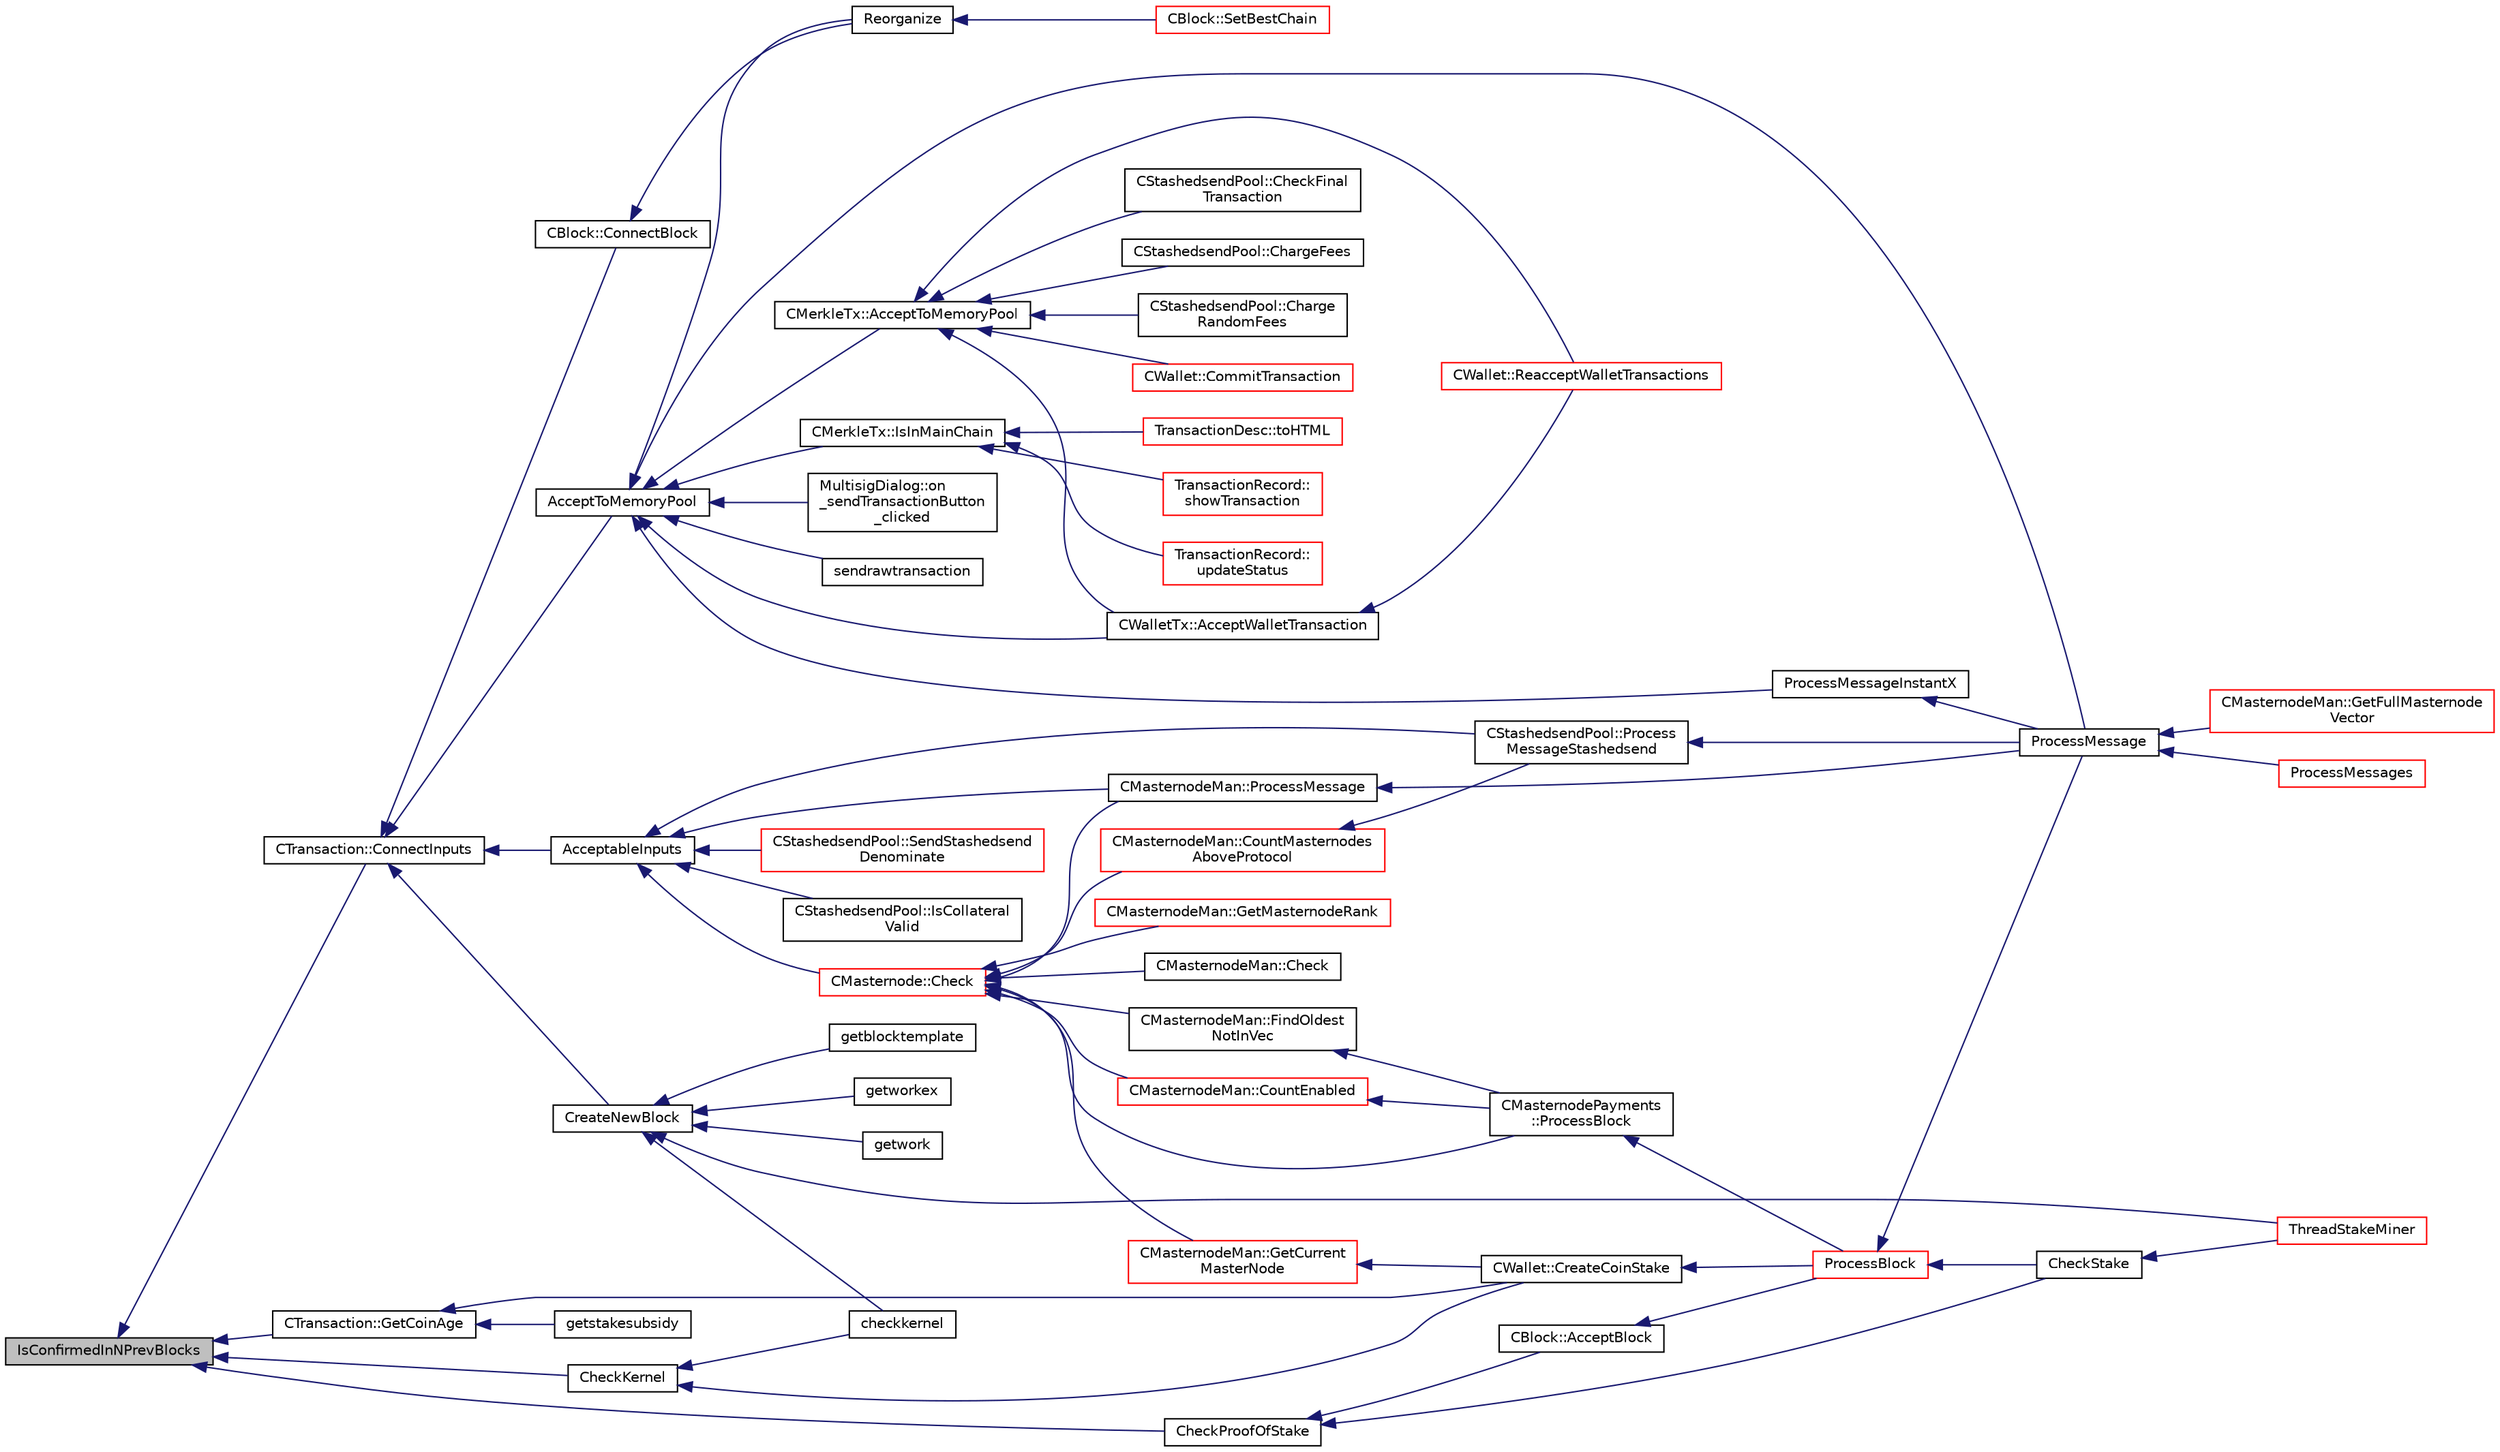 digraph "IsConfirmedInNPrevBlocks"
{
  edge [fontname="Helvetica",fontsize="10",labelfontname="Helvetica",labelfontsize="10"];
  node [fontname="Helvetica",fontsize="10",shape=record];
  rankdir="LR";
  Node371 [label="IsConfirmedInNPrevBlocks",height=0.2,width=0.4,color="black", fillcolor="grey75", style="filled", fontcolor="black"];
  Node371 -> Node372 [dir="back",color="midnightblue",fontsize="10",style="solid",fontname="Helvetica"];
  Node372 [label="CTransaction::ConnectInputs",height=0.2,width=0.4,color="black", fillcolor="white", style="filled",URL="$df/d43/class_c_transaction.html#aaab6c4ba493c918e29fd383043dcaae7",tooltip="Sanity check previous transactions, then, if all checks succeed, mark them as spent by this transacti..."];
  Node372 -> Node373 [dir="back",color="midnightblue",fontsize="10",style="solid",fontname="Helvetica"];
  Node373 [label="AcceptToMemoryPool",height=0.2,width=0.4,color="black", fillcolor="white", style="filled",URL="$d4/dbf/main_8h.html#addea0e425b693b4c1be712c3ead94568",tooltip="(try to) add transaction to memory pool "];
  Node373 -> Node374 [dir="back",color="midnightblue",fontsize="10",style="solid",fontname="Helvetica"];
  Node374 [label="ProcessMessageInstantX",height=0.2,width=0.4,color="black", fillcolor="white", style="filled",URL="$d6/d5f/instantx_8h.html#aa516cb499ead2691d8ab216a499db5d0"];
  Node374 -> Node375 [dir="back",color="midnightblue",fontsize="10",style="solid",fontname="Helvetica"];
  Node375 [label="ProcessMessage",height=0.2,width=0.4,color="black", fillcolor="white", style="filled",URL="$df/d0a/main_8cpp.html#a8ba92b1a4bce3c835e887a9073d17d8e"];
  Node375 -> Node376 [dir="back",color="midnightblue",fontsize="10",style="solid",fontname="Helvetica"];
  Node376 [label="ProcessMessages",height=0.2,width=0.4,color="red", fillcolor="white", style="filled",URL="$d4/dbf/main_8h.html#a196f9318f02448b85b28d612698934fd"];
  Node375 -> Node384 [dir="back",color="midnightblue",fontsize="10",style="solid",fontname="Helvetica"];
  Node384 [label="CMasternodeMan::GetFullMasternode\lVector",height=0.2,width=0.4,color="red", fillcolor="white", style="filled",URL="$dc/d6b/class_c_masternode_man.html#ab39e213a7601e1bef2eba1d5d63206f5"];
  Node373 -> Node390 [dir="back",color="midnightblue",fontsize="10",style="solid",fontname="Helvetica"];
  Node390 [label="CMerkleTx::AcceptToMemoryPool",height=0.2,width=0.4,color="black", fillcolor="white", style="filled",URL="$d1/dff/class_c_merkle_tx.html#a61126e811a53b941b3efdf5a4e83db90"];
  Node390 -> Node391 [dir="back",color="midnightblue",fontsize="10",style="solid",fontname="Helvetica"];
  Node391 [label="CWalletTx::AcceptWalletTransaction",height=0.2,width=0.4,color="black", fillcolor="white", style="filled",URL="$d6/d53/class_c_wallet_tx.html#af6d1a5a731bb69e1d94de84eb6fd15a5"];
  Node391 -> Node392 [dir="back",color="midnightblue",fontsize="10",style="solid",fontname="Helvetica"];
  Node392 [label="CWallet::ReacceptWalletTransactions",height=0.2,width=0.4,color="red", fillcolor="white", style="filled",URL="$d2/de5/class_c_wallet.html#a796c23450c8482e10e0c75ae5c1fa8ed"];
  Node390 -> Node397 [dir="back",color="midnightblue",fontsize="10",style="solid",fontname="Helvetica"];
  Node397 [label="CStashedsendPool::CheckFinal\lTransaction",height=0.2,width=0.4,color="black", fillcolor="white", style="filled",URL="$dd/d8a/class_c_stashedsend_pool.html#aba122588a53a90150595bc4279beb67c"];
  Node390 -> Node398 [dir="back",color="midnightblue",fontsize="10",style="solid",fontname="Helvetica"];
  Node398 [label="CStashedsendPool::ChargeFees",height=0.2,width=0.4,color="black", fillcolor="white", style="filled",URL="$dd/d8a/class_c_stashedsend_pool.html#acd76c93879dbcbdda4ca0a253f0d9c68",tooltip="Charge fees to bad actors (Charge clients a fee if they&#39;re abusive) "];
  Node390 -> Node399 [dir="back",color="midnightblue",fontsize="10",style="solid",fontname="Helvetica"];
  Node399 [label="CStashedsendPool::Charge\lRandomFees",height=0.2,width=0.4,color="black", fillcolor="white", style="filled",URL="$dd/d8a/class_c_stashedsend_pool.html#abcf715f6e5e01039218bf4881fffc3fe",tooltip="Rarely charge fees to pay miners. "];
  Node390 -> Node392 [dir="back",color="midnightblue",fontsize="10",style="solid",fontname="Helvetica"];
  Node390 -> Node400 [dir="back",color="midnightblue",fontsize="10",style="solid",fontname="Helvetica"];
  Node400 [label="CWallet::CommitTransaction",height=0.2,width=0.4,color="red", fillcolor="white", style="filled",URL="$d2/de5/class_c_wallet.html#aa13fbeaebd271f910a54cc5b82d73fde"];
  Node373 -> Node391 [dir="back",color="midnightblue",fontsize="10",style="solid",fontname="Helvetica"];
  Node373 -> Node417 [dir="back",color="midnightblue",fontsize="10",style="solid",fontname="Helvetica"];
  Node417 [label="Reorganize",height=0.2,width=0.4,color="black", fillcolor="white", style="filled",URL="$df/d0a/main_8cpp.html#ad8e09920f5a3ce2670c5efa26ef65227"];
  Node417 -> Node418 [dir="back",color="midnightblue",fontsize="10",style="solid",fontname="Helvetica"];
  Node418 [label="CBlock::SetBestChain",height=0.2,width=0.4,color="red", fillcolor="white", style="filled",URL="$d3/d51/class_c_block.html#a6e308b2d75d1cfc4a75eda36feb60ca1"];
  Node373 -> Node375 [dir="back",color="midnightblue",fontsize="10",style="solid",fontname="Helvetica"];
  Node373 -> Node422 [dir="back",color="midnightblue",fontsize="10",style="solid",fontname="Helvetica"];
  Node422 [label="CMerkleTx::IsInMainChain",height=0.2,width=0.4,color="black", fillcolor="white", style="filled",URL="$d1/dff/class_c_merkle_tx.html#ad4b3623fabf1924dba2a7694e3418e1e"];
  Node422 -> Node423 [dir="back",color="midnightblue",fontsize="10",style="solid",fontname="Helvetica"];
  Node423 [label="TransactionDesc::toHTML",height=0.2,width=0.4,color="red", fillcolor="white", style="filled",URL="$d4/da9/class_transaction_desc.html#ab7c9dbb2048aae121dd9d75df86e64f4"];
  Node422 -> Node434 [dir="back",color="midnightblue",fontsize="10",style="solid",fontname="Helvetica"];
  Node434 [label="TransactionRecord::\lshowTransaction",height=0.2,width=0.4,color="red", fillcolor="white", style="filled",URL="$d1/da7/class_transaction_record.html#a5ad1d1af4bec5b15a624b7a451e8cdbf",tooltip="Decompose CWallet transaction to model transaction records. "];
  Node422 -> Node446 [dir="back",color="midnightblue",fontsize="10",style="solid",fontname="Helvetica"];
  Node446 [label="TransactionRecord::\lupdateStatus",height=0.2,width=0.4,color="red", fillcolor="white", style="filled",URL="$d1/da7/class_transaction_record.html#a9b643dd885a790ae511705a1446556be",tooltip="Update status from core wallet tx. "];
  Node373 -> Node453 [dir="back",color="midnightblue",fontsize="10",style="solid",fontname="Helvetica"];
  Node453 [label="MultisigDialog::on\l_sendTransactionButton\l_clicked",height=0.2,width=0.4,color="black", fillcolor="white", style="filled",URL="$d4/df4/class_multisig_dialog.html#a71fcf325cb0cde9223eefc62b3b7634b"];
  Node373 -> Node454 [dir="back",color="midnightblue",fontsize="10",style="solid",fontname="Helvetica"];
  Node454 [label="sendrawtransaction",height=0.2,width=0.4,color="black", fillcolor="white", style="filled",URL="$dc/da8/rpcrawtransaction_8cpp.html#ad5aad44f890060f42efb49acf349511e"];
  Node372 -> Node455 [dir="back",color="midnightblue",fontsize="10",style="solid",fontname="Helvetica"];
  Node455 [label="AcceptableInputs",height=0.2,width=0.4,color="black", fillcolor="white", style="filled",URL="$d4/dbf/main_8h.html#a43f9c625cc3dfd663a76ddb4d15fce58"];
  Node455 -> Node456 [dir="back",color="midnightblue",fontsize="10",style="solid",fontname="Helvetica"];
  Node456 [label="CMasternode::Check",height=0.2,width=0.4,color="red", fillcolor="white", style="filled",URL="$d6/dac/class_c_masternode.html#a6c5f883b797298678c1cf814faab09a5"];
  Node456 -> Node457 [dir="back",color="midnightblue",fontsize="10",style="solid",fontname="Helvetica"];
  Node457 [label="CMasternodePayments\l::ProcessBlock",height=0.2,width=0.4,color="black", fillcolor="white", style="filled",URL="$dc/d9a/class_c_masternode_payments.html#aa23dfbc148f10f601e9771bfcffea441"];
  Node457 -> Node458 [dir="back",color="midnightblue",fontsize="10",style="solid",fontname="Helvetica"];
  Node458 [label="ProcessBlock",height=0.2,width=0.4,color="red", fillcolor="white", style="filled",URL="$d4/dbf/main_8h.html#a7c8a7be3439bb5e1e40548a332a3cf29"];
  Node458 -> Node375 [dir="back",color="midnightblue",fontsize="10",style="solid",fontname="Helvetica"];
  Node458 -> Node465 [dir="back",color="midnightblue",fontsize="10",style="solid",fontname="Helvetica"];
  Node465 [label="CheckStake",height=0.2,width=0.4,color="black", fillcolor="white", style="filled",URL="$de/d13/miner_8h.html#a68be4bcfa03b86095641eac5ca996fed",tooltip="Check mined proof-of-stake block. "];
  Node465 -> Node466 [dir="back",color="midnightblue",fontsize="10",style="solid",fontname="Helvetica"];
  Node466 [label="ThreadStakeMiner",height=0.2,width=0.4,color="red", fillcolor="white", style="filled",URL="$d6/de3/miner_8cpp.html#a31faece5ef0e403969b3d3debd79b352"];
  Node456 -> Node468 [dir="back",color="midnightblue",fontsize="10",style="solid",fontname="Helvetica"];
  Node468 [label="CMasternodeMan::Check",height=0.2,width=0.4,color="black", fillcolor="white", style="filled",URL="$dc/d6b/class_c_masternode_man.html#a746a5bed8674a37f69f8987a2bd9bcd1"];
  Node456 -> Node469 [dir="back",color="midnightblue",fontsize="10",style="solid",fontname="Helvetica"];
  Node469 [label="CMasternodeMan::CountEnabled",height=0.2,width=0.4,color="red", fillcolor="white", style="filled",URL="$dc/d6b/class_c_masternode_man.html#ae495279a035d7d259375ae95cbde28f4"];
  Node469 -> Node457 [dir="back",color="midnightblue",fontsize="10",style="solid",fontname="Helvetica"];
  Node456 -> Node481 [dir="back",color="midnightblue",fontsize="10",style="solid",fontname="Helvetica"];
  Node481 [label="CMasternodeMan::CountMasternodes\lAboveProtocol",height=0.2,width=0.4,color="red", fillcolor="white", style="filled",URL="$dc/d6b/class_c_masternode_man.html#a26f97dd108171cfaf20951a5d133c156"];
  Node481 -> Node485 [dir="back",color="midnightblue",fontsize="10",style="solid",fontname="Helvetica"];
  Node485 [label="CStashedsendPool::Process\lMessageStashedsend",height=0.2,width=0.4,color="black", fillcolor="white", style="filled",URL="$dd/d8a/class_c_stashedsend_pool.html#a62b472a4e4b1e634bc2e8621be17888e",tooltip="Process a Stashedsend message using the Stashedsend protocol. "];
  Node485 -> Node375 [dir="back",color="midnightblue",fontsize="10",style="solid",fontname="Helvetica"];
  Node456 -> Node486 [dir="back",color="midnightblue",fontsize="10",style="solid",fontname="Helvetica"];
  Node486 [label="CMasternodeMan::FindOldest\lNotInVec",height=0.2,width=0.4,color="black", fillcolor="white", style="filled",URL="$dc/d6b/class_c_masternode_man.html#a573f7201b1bc84d277d17c4e165f8842"];
  Node486 -> Node457 [dir="back",color="midnightblue",fontsize="10",style="solid",fontname="Helvetica"];
  Node456 -> Node487 [dir="back",color="midnightblue",fontsize="10",style="solid",fontname="Helvetica"];
  Node487 [label="CMasternodeMan::GetCurrent\lMasterNode",height=0.2,width=0.4,color="red", fillcolor="white", style="filled",URL="$dc/d6b/class_c_masternode_man.html#a2b3a91870855e8fcb9b2b6e00c35197f"];
  Node487 -> Node489 [dir="back",color="midnightblue",fontsize="10",style="solid",fontname="Helvetica"];
  Node489 [label="CWallet::CreateCoinStake",height=0.2,width=0.4,color="black", fillcolor="white", style="filled",URL="$d2/de5/class_c_wallet.html#a644df129468440aa36f49ca3716a3c19"];
  Node489 -> Node458 [dir="back",color="midnightblue",fontsize="10",style="solid",fontname="Helvetica"];
  Node456 -> Node490 [dir="back",color="midnightblue",fontsize="10",style="solid",fontname="Helvetica"];
  Node490 [label="CMasternodeMan::GetMasternodeRank",height=0.2,width=0.4,color="red", fillcolor="white", style="filled",URL="$dc/d6b/class_c_masternode_man.html#a41fd522da90284837d5dcb1e2d2e7d7c"];
  Node456 -> Node496 [dir="back",color="midnightblue",fontsize="10",style="solid",fontname="Helvetica"];
  Node496 [label="CMasternodeMan::ProcessMessage",height=0.2,width=0.4,color="black", fillcolor="white", style="filled",URL="$dc/d6b/class_c_masternode_man.html#ae3e5d263cebdcd932eca49caeadce9aa"];
  Node496 -> Node375 [dir="back",color="midnightblue",fontsize="10",style="solid",fontname="Helvetica"];
  Node455 -> Node496 [dir="back",color="midnightblue",fontsize="10",style="solid",fontname="Helvetica"];
  Node455 -> Node485 [dir="back",color="midnightblue",fontsize="10",style="solid",fontname="Helvetica"];
  Node455 -> Node497 [dir="back",color="midnightblue",fontsize="10",style="solid",fontname="Helvetica"];
  Node497 [label="CStashedsendPool::IsCollateral\lValid",height=0.2,width=0.4,color="black", fillcolor="white", style="filled",URL="$dd/d8a/class_c_stashedsend_pool.html#a953b684a05b58919c45c8c6f159b0b14",tooltip="If the collateral is valid given by a client. "];
  Node455 -> Node498 [dir="back",color="midnightblue",fontsize="10",style="solid",fontname="Helvetica"];
  Node498 [label="CStashedsendPool::SendStashedsend\lDenominate",height=0.2,width=0.4,color="red", fillcolor="white", style="filled",URL="$dd/d8a/class_c_stashedsend_pool.html#a6a94b951db9f47197abf79e141e8de1a",tooltip="As a client, send a transaction to a Masternode to start the denomination process. "];
  Node372 -> Node501 [dir="back",color="midnightblue",fontsize="10",style="solid",fontname="Helvetica"];
  Node501 [label="CBlock::ConnectBlock",height=0.2,width=0.4,color="black", fillcolor="white", style="filled",URL="$d3/d51/class_c_block.html#a1ae149d97c7b7eadf48f5cea934b6217"];
  Node501 -> Node417 [dir="back",color="midnightblue",fontsize="10",style="solid",fontname="Helvetica"];
  Node372 -> Node502 [dir="back",color="midnightblue",fontsize="10",style="solid",fontname="Helvetica"];
  Node502 [label="CreateNewBlock",height=0.2,width=0.4,color="black", fillcolor="white", style="filled",URL="$de/d13/miner_8h.html#aca0de7d757e027c2b08bd101c68c1549"];
  Node502 -> Node466 [dir="back",color="midnightblue",fontsize="10",style="solid",fontname="Helvetica"];
  Node502 -> Node503 [dir="back",color="midnightblue",fontsize="10",style="solid",fontname="Helvetica"];
  Node503 [label="checkkernel",height=0.2,width=0.4,color="black", fillcolor="white", style="filled",URL="$d4/ddd/rpcmining_8cpp.html#a36ee2284a7252841b8a62a9531b6acbc"];
  Node502 -> Node463 [dir="back",color="midnightblue",fontsize="10",style="solid",fontname="Helvetica"];
  Node463 [label="getworkex",height=0.2,width=0.4,color="black", fillcolor="white", style="filled",URL="$d4/ddd/rpcmining_8cpp.html#aa40f86dc468a3f2ef4a3bba99e20a069"];
  Node502 -> Node464 [dir="back",color="midnightblue",fontsize="10",style="solid",fontname="Helvetica"];
  Node464 [label="getwork",height=0.2,width=0.4,color="black", fillcolor="white", style="filled",URL="$d4/ddd/rpcmining_8cpp.html#a356be62c93d38267a7da9e1cb644d547"];
  Node502 -> Node504 [dir="back",color="midnightblue",fontsize="10",style="solid",fontname="Helvetica"];
  Node504 [label="getblocktemplate",height=0.2,width=0.4,color="black", fillcolor="white", style="filled",URL="$d4/ddd/rpcmining_8cpp.html#a27347eecedd59156c914fcb5ce488f9a"];
  Node371 -> Node505 [dir="back",color="midnightblue",fontsize="10",style="solid",fontname="Helvetica"];
  Node505 [label="CTransaction::GetCoinAge",height=0.2,width=0.4,color="black", fillcolor="white", style="filled",URL="$df/d43/class_c_transaction.html#a9b8a5319a7f83f13c7021715346e473f"];
  Node505 -> Node506 [dir="back",color="midnightblue",fontsize="10",style="solid",fontname="Helvetica"];
  Node506 [label="getstakesubsidy",height=0.2,width=0.4,color="black", fillcolor="white", style="filled",URL="$d4/ddd/rpcmining_8cpp.html#a389f62bd448bb24933a1ea8920411d7e"];
  Node505 -> Node489 [dir="back",color="midnightblue",fontsize="10",style="solid",fontname="Helvetica"];
  Node371 -> Node507 [dir="back",color="midnightblue",fontsize="10",style="solid",fontname="Helvetica"];
  Node507 [label="CheckProofOfStake",height=0.2,width=0.4,color="black", fillcolor="white", style="filled",URL="$d4/dd4/stake_8h.html#a01e09fbdb926d4581ea48c4cf2f337a1"];
  Node507 -> Node508 [dir="back",color="midnightblue",fontsize="10",style="solid",fontname="Helvetica"];
  Node508 [label="CBlock::AcceptBlock",height=0.2,width=0.4,color="black", fillcolor="white", style="filled",URL="$d3/d51/class_c_block.html#a3f990a713116bd15c1f221c88b012ccf"];
  Node508 -> Node458 [dir="back",color="midnightblue",fontsize="10",style="solid",fontname="Helvetica"];
  Node507 -> Node465 [dir="back",color="midnightblue",fontsize="10",style="solid",fontname="Helvetica"];
  Node371 -> Node509 [dir="back",color="midnightblue",fontsize="10",style="solid",fontname="Helvetica"];
  Node509 [label="CheckKernel",height=0.2,width=0.4,color="black", fillcolor="white", style="filled",URL="$d4/dd4/stake_8h.html#a65bf2727fbb2781621c1b66999fb0f98"];
  Node509 -> Node503 [dir="back",color="midnightblue",fontsize="10",style="solid",fontname="Helvetica"];
  Node509 -> Node489 [dir="back",color="midnightblue",fontsize="10",style="solid",fontname="Helvetica"];
}
